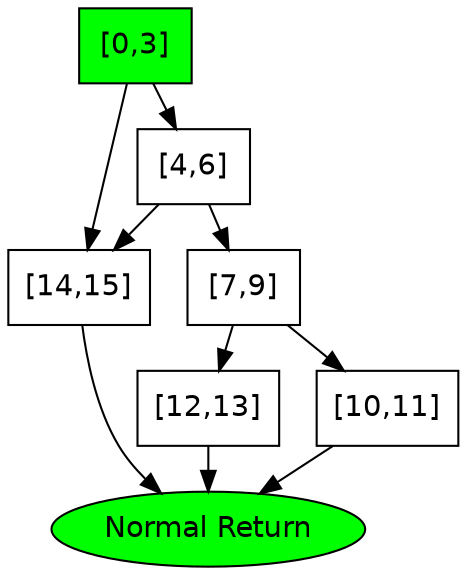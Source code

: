 digraph G {
	dir=forward;
	ranksep=0.3;
	node [fontname="Helvetica"];
	0["style"="filled","label"="[0,3]","fillcolor"="green","labelloc"="l","shape"="box"];
	0 -> 14 [dir=forward];
	0 -> 4 [dir=forward];
	14["shape"="box","labelloc"="l","label"="[14,15]"];
	14 -> -9223372036854775808 [dir=forward];
	4["shape"="box","labelloc"="l","label"="[4,6]"];
	4 -> 14 [dir=forward];
	4 -> 7 [dir=forward];
	-9223372036854775808["labelloc"="l","fillcolor"="green","style"="filled","label"="Normal Return"];
	7["shape"="box","labelloc"="l","label"="[7,9]"];
	7 -> 12 [dir=forward];
	7 -> 10 [dir=forward];
	12["shape"="box","labelloc"="l","label"="[12,13]"];
	12 -> -9223372036854775808 [dir=forward];
	10["shape"="box","labelloc"="l","label"="[10,11]"];
	10 -> -9223372036854775808 [dir=forward];
}

